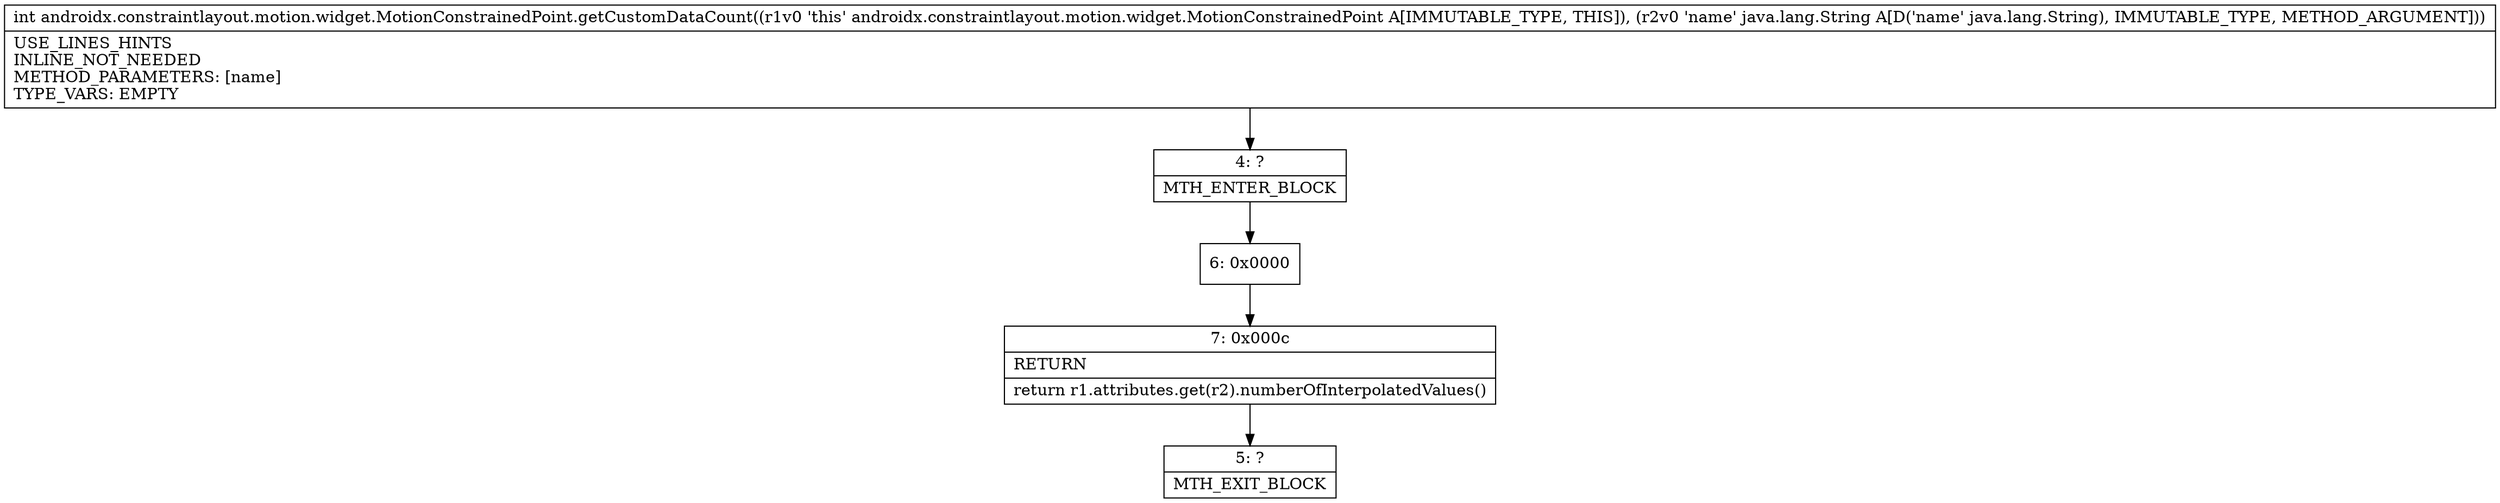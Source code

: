 digraph "CFG forandroidx.constraintlayout.motion.widget.MotionConstrainedPoint.getCustomDataCount(Ljava\/lang\/String;)I" {
Node_4 [shape=record,label="{4\:\ ?|MTH_ENTER_BLOCK\l}"];
Node_6 [shape=record,label="{6\:\ 0x0000}"];
Node_7 [shape=record,label="{7\:\ 0x000c|RETURN\l|return r1.attributes.get(r2).numberOfInterpolatedValues()\l}"];
Node_5 [shape=record,label="{5\:\ ?|MTH_EXIT_BLOCK\l}"];
MethodNode[shape=record,label="{int androidx.constraintlayout.motion.widget.MotionConstrainedPoint.getCustomDataCount((r1v0 'this' androidx.constraintlayout.motion.widget.MotionConstrainedPoint A[IMMUTABLE_TYPE, THIS]), (r2v0 'name' java.lang.String A[D('name' java.lang.String), IMMUTABLE_TYPE, METHOD_ARGUMENT]))  | USE_LINES_HINTS\lINLINE_NOT_NEEDED\lMETHOD_PARAMETERS: [name]\lTYPE_VARS: EMPTY\l}"];
MethodNode -> Node_4;Node_4 -> Node_6;
Node_6 -> Node_7;
Node_7 -> Node_5;
}

